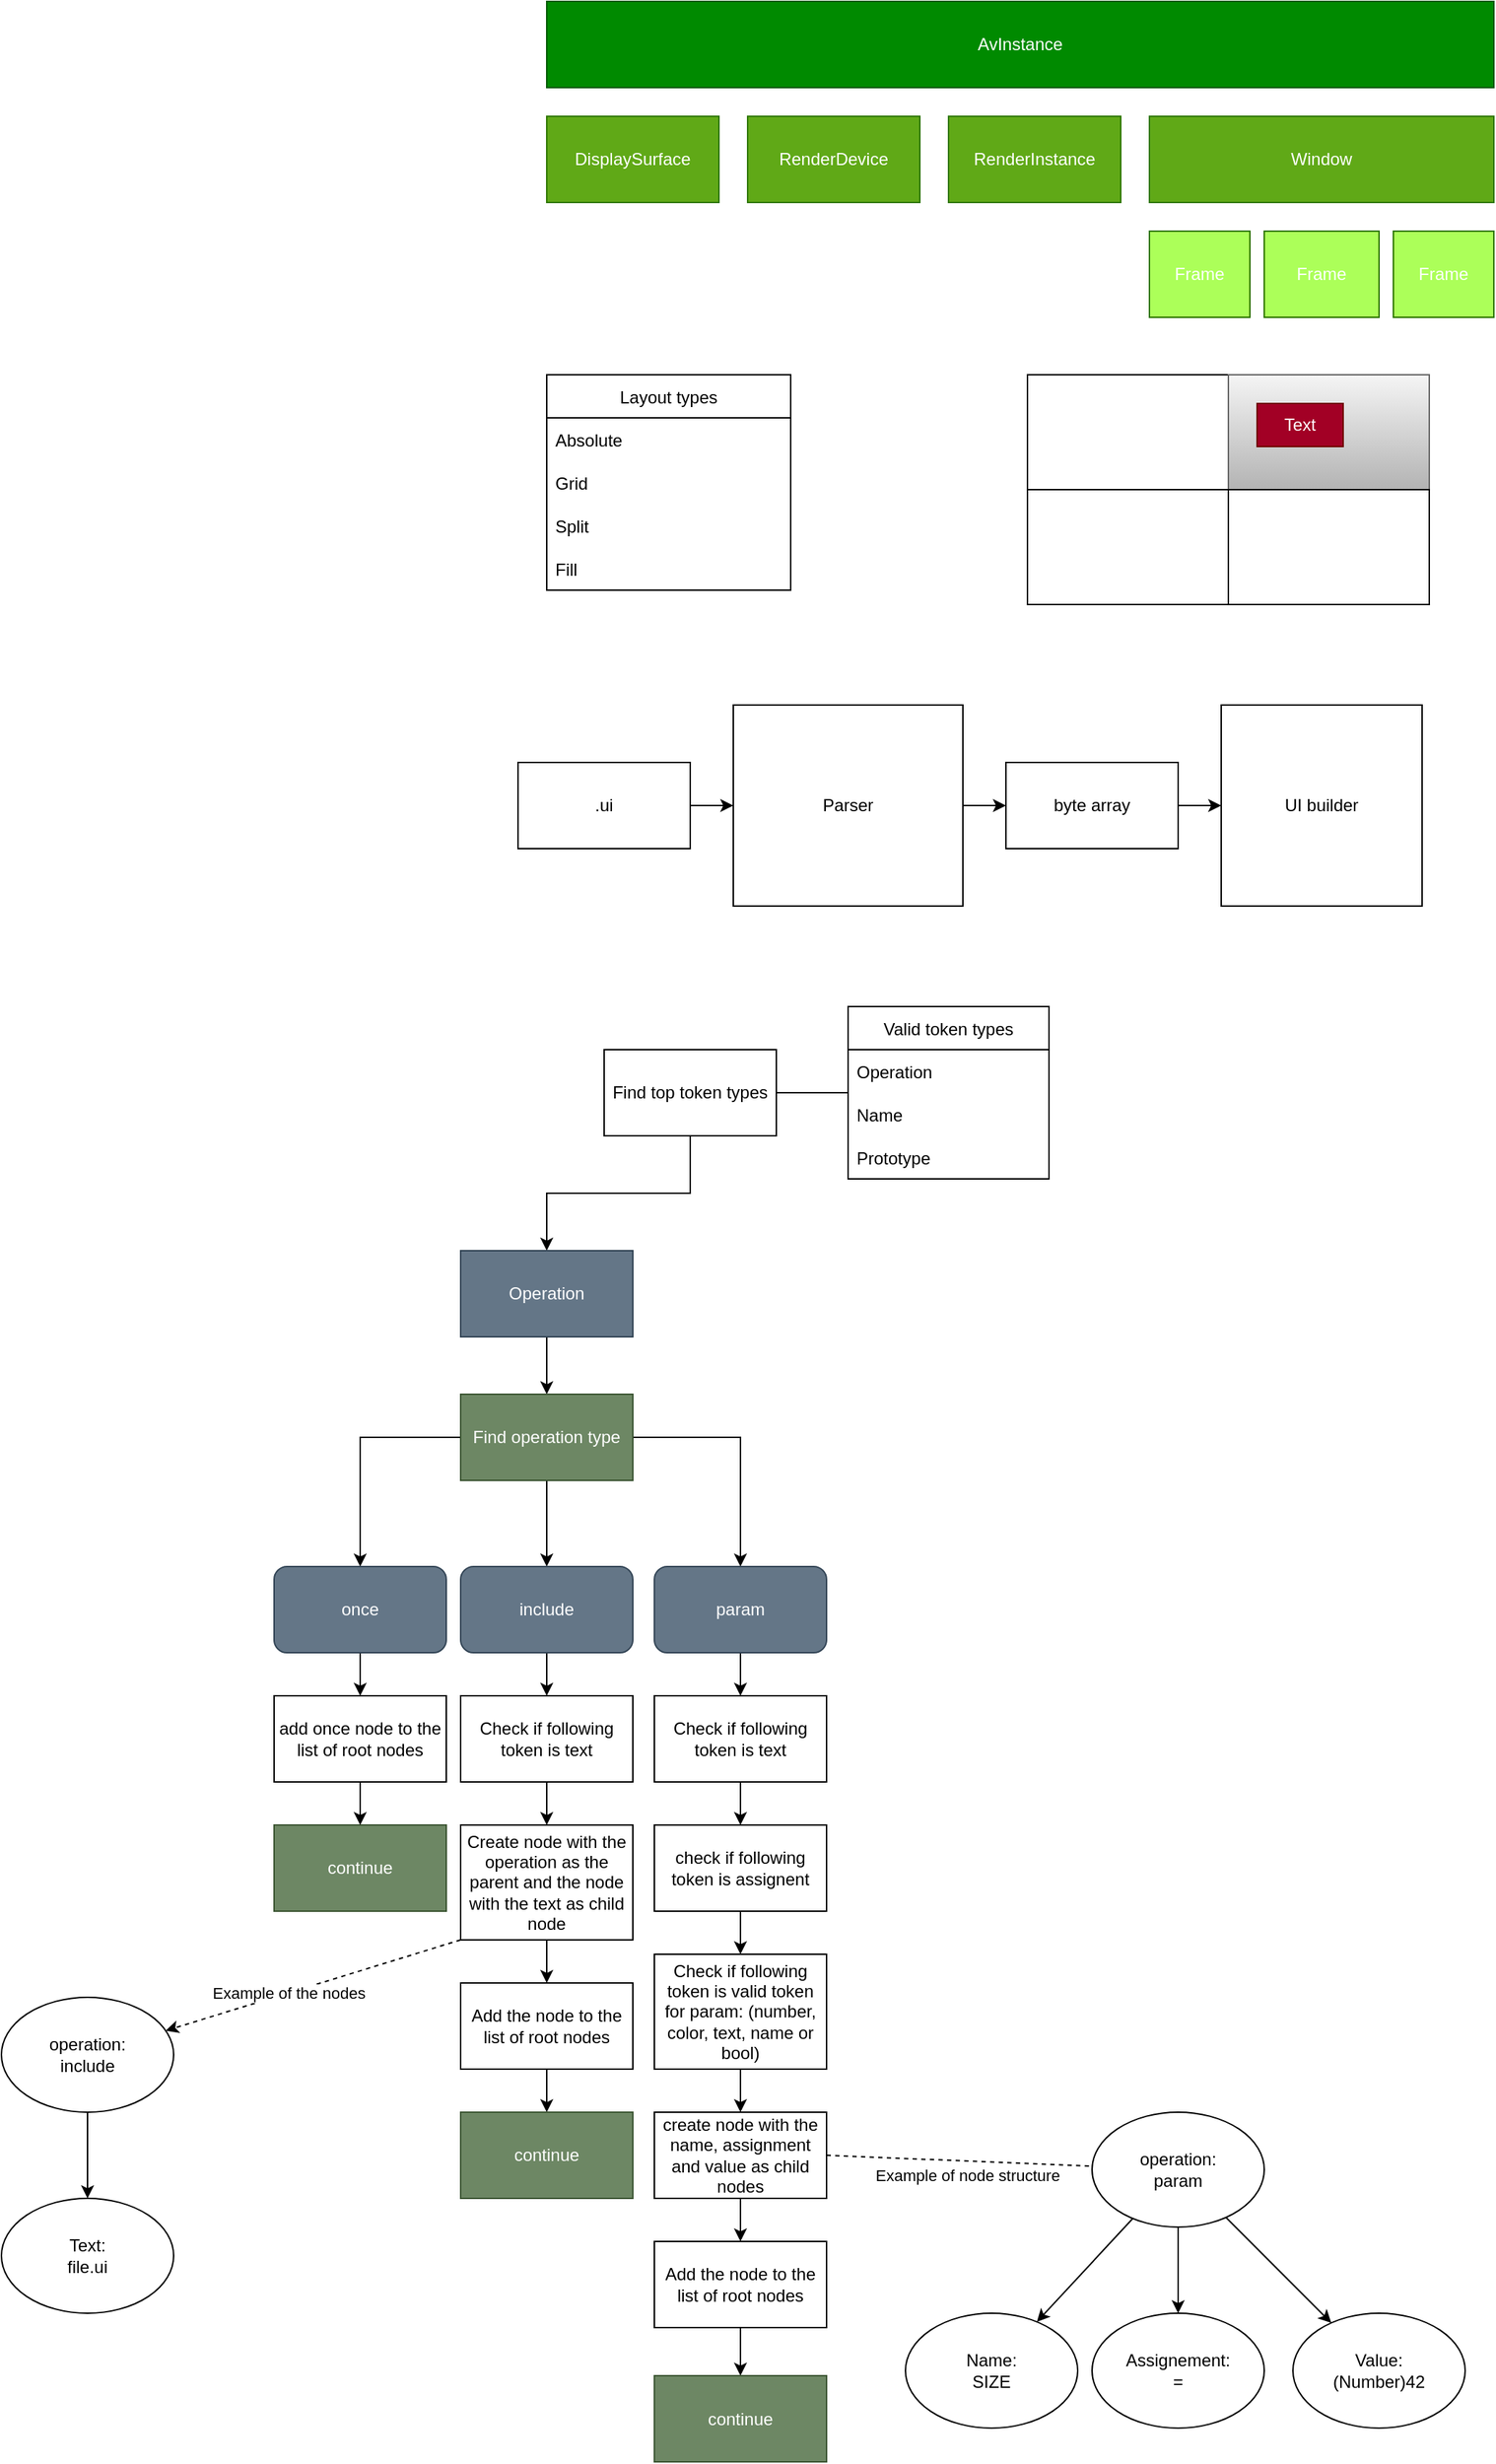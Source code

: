 <mxfile version="15.8.7" type="device"><diagram id="zrq5PWK3RwtQAuNaodZj" name="Page-1"><mxGraphModel dx="1865" dy="649" grid="1" gridSize="10" guides="1" tooltips="1" connect="1" arrows="1" fold="1" page="1" pageScale="1" pageWidth="827" pageHeight="1169" math="0" shadow="0"><root><mxCell id="0"/><mxCell id="1" parent="0"/><mxCell id="6_k5p3TVEeheKB6pSogj-1" value="DisplaySurface" style="rounded=0;whiteSpace=wrap;html=1;fillColor=#60a917;fontColor=#ffffff;strokeColor=#2D7600;" parent="1" vertex="1"><mxGeometry x="100" y="120" width="120" height="60" as="geometry"/></mxCell><mxCell id="6_k5p3TVEeheKB6pSogj-2" value="RenderDevice" style="rounded=0;whiteSpace=wrap;html=1;fillColor=#60a917;fontColor=#ffffff;strokeColor=#2D7600;" parent="1" vertex="1"><mxGeometry x="240" y="120" width="120" height="60" as="geometry"/></mxCell><mxCell id="6_k5p3TVEeheKB6pSogj-3" value="AvInstance" style="rounded=0;whiteSpace=wrap;html=1;fillColor=#008a00;fontColor=#ffffff;strokeColor=#005700;" parent="1" vertex="1"><mxGeometry x="100" y="40" width="660" height="60" as="geometry"/></mxCell><mxCell id="6_k5p3TVEeheKB6pSogj-4" value="RenderInstance" style="rounded=0;whiteSpace=wrap;html=1;fillColor=#60a917;fontColor=#ffffff;strokeColor=#2D7600;" parent="1" vertex="1"><mxGeometry x="380" y="120" width="120" height="60" as="geometry"/></mxCell><mxCell id="6_k5p3TVEeheKB6pSogj-5" value="Window" style="rounded=0;whiteSpace=wrap;html=1;fillColor=#60a917;fontColor=#ffffff;strokeColor=#2D7600;" parent="1" vertex="1"><mxGeometry x="520" y="120" width="240" height="60" as="geometry"/></mxCell><mxCell id="6_k5p3TVEeheKB6pSogj-6" value="Frame" style="rounded=0;whiteSpace=wrap;html=1;fillColor=#ACFF59;strokeColor=#2D7600;fontColor=#ffffff;" parent="1" vertex="1"><mxGeometry x="520" y="200" width="70" height="60" as="geometry"/></mxCell><mxCell id="6_k5p3TVEeheKB6pSogj-7" value="Frame" style="rounded=0;whiteSpace=wrap;html=1;fillColor=#ACFF59;strokeColor=#2D7600;fontColor=#ffffff;" parent="1" vertex="1"><mxGeometry x="600" y="200" width="80" height="60" as="geometry"/></mxCell><mxCell id="6_k5p3TVEeheKB6pSogj-8" value="Frame" style="rounded=0;whiteSpace=wrap;html=1;fillColor=#ACFF59;strokeColor=#2D7600;fontColor=#ffffff;" parent="1" vertex="1"><mxGeometry x="690" y="200" width="70" height="60" as="geometry"/></mxCell><mxCell id="6_k5p3TVEeheKB6pSogj-24" value="Layout types" style="swimlane;fontStyle=0;childLayout=stackLayout;horizontal=1;startSize=30;horizontalStack=0;resizeParent=1;resizeParentMax=0;resizeLast=0;collapsible=1;marginBottom=0;fillColor=default;" parent="1" vertex="1"><mxGeometry x="100" y="300" width="170" height="150" as="geometry"><mxRectangle x="60" y="670" width="100" height="30" as="alternateBounds"/></mxGeometry></mxCell><mxCell id="6_k5p3TVEeheKB6pSogj-25" value="Absolute" style="text;strokeColor=none;fillColor=none;align=left;verticalAlign=middle;spacingLeft=4;spacingRight=4;overflow=hidden;points=[[0,0.5],[1,0.5]];portConstraint=eastwest;rotatable=0;" parent="6_k5p3TVEeheKB6pSogj-24" vertex="1"><mxGeometry y="30" width="170" height="30" as="geometry"/></mxCell><mxCell id="6_k5p3TVEeheKB6pSogj-26" value="Grid" style="text;strokeColor=none;fillColor=none;align=left;verticalAlign=middle;spacingLeft=4;spacingRight=4;overflow=hidden;points=[[0,0.5],[1,0.5]];portConstraint=eastwest;rotatable=0;" parent="6_k5p3TVEeheKB6pSogj-24" vertex="1"><mxGeometry y="60" width="170" height="30" as="geometry"/></mxCell><mxCell id="6_k5p3TVEeheKB6pSogj-27" value="Split" style="text;strokeColor=none;fillColor=none;align=left;verticalAlign=middle;spacingLeft=4;spacingRight=4;overflow=hidden;points=[[0,0.5],[1,0.5]];portConstraint=eastwest;rotatable=0;" parent="6_k5p3TVEeheKB6pSogj-24" vertex="1"><mxGeometry y="90" width="170" height="30" as="geometry"/></mxCell><mxCell id="wnS7Uzxtj-CIcxeQYYVJ-1" value="Fill" style="text;strokeColor=none;fillColor=none;align=left;verticalAlign=middle;spacingLeft=4;spacingRight=4;overflow=hidden;points=[[0,0.5],[1,0.5]];portConstraint=eastwest;rotatable=0;" parent="6_k5p3TVEeheKB6pSogj-24" vertex="1"><mxGeometry y="120" width="170" height="30" as="geometry"/></mxCell><mxCell id="6_k5p3TVEeheKB6pSogj-32" style="edgeStyle=orthogonalEdgeStyle;rounded=0;orthogonalLoop=1;jettySize=auto;html=1;" parent="1" source="6_k5p3TVEeheKB6pSogj-28" target="6_k5p3TVEeheKB6pSogj-29" edge="1"><mxGeometry relative="1" as="geometry"/></mxCell><mxCell id="6_k5p3TVEeheKB6pSogj-28" value=".ui" style="rounded=0;whiteSpace=wrap;html=1;fillColor=default;" parent="1" vertex="1"><mxGeometry x="80" y="570" width="120" height="60" as="geometry"/></mxCell><mxCell id="6_k5p3TVEeheKB6pSogj-33" style="edgeStyle=orthogonalEdgeStyle;rounded=0;orthogonalLoop=1;jettySize=auto;html=1;entryX=0;entryY=0.5;entryDx=0;entryDy=0;" parent="1" source="6_k5p3TVEeheKB6pSogj-29" target="6_k5p3TVEeheKB6pSogj-30" edge="1"><mxGeometry relative="1" as="geometry"/></mxCell><mxCell id="6_k5p3TVEeheKB6pSogj-29" value="Parser" style="rounded=0;whiteSpace=wrap;html=1;fillColor=default;" parent="1" vertex="1"><mxGeometry x="230" y="530" width="160" height="140" as="geometry"/></mxCell><mxCell id="6_k5p3TVEeheKB6pSogj-34" style="edgeStyle=orthogonalEdgeStyle;rounded=0;orthogonalLoop=1;jettySize=auto;html=1;entryX=0;entryY=0.5;entryDx=0;entryDy=0;" parent="1" source="6_k5p3TVEeheKB6pSogj-30" target="6_k5p3TVEeheKB6pSogj-31" edge="1"><mxGeometry relative="1" as="geometry"/></mxCell><mxCell id="6_k5p3TVEeheKB6pSogj-30" value="byte array" style="rounded=0;whiteSpace=wrap;html=1;fillColor=default;" parent="1" vertex="1"><mxGeometry x="420" y="570" width="120" height="60" as="geometry"/></mxCell><mxCell id="6_k5p3TVEeheKB6pSogj-31" value="UI builder" style="whiteSpace=wrap;html=1;aspect=fixed;fillColor=default;" parent="1" vertex="1"><mxGeometry x="570" y="530" width="140" height="140" as="geometry"/></mxCell><mxCell id="6_k5p3TVEeheKB6pSogj-35" value="" style="rounded=0;whiteSpace=wrap;html=1;fillColor=default;" parent="1" vertex="1"><mxGeometry x="435" y="300" width="280" height="160" as="geometry"/></mxCell><mxCell id="6_k5p3TVEeheKB6pSogj-36" value="" style="rounded=0;whiteSpace=wrap;html=1;fillColor=default;" parent="1" vertex="1"><mxGeometry x="435" y="300" width="140" height="80" as="geometry"/></mxCell><mxCell id="6_k5p3TVEeheKB6pSogj-37" value="" style="rounded=0;whiteSpace=wrap;html=1;fillColor=#f5f5f5;strokeColor=#666666;gradientColor=#b3b3b3;" parent="1" vertex="1"><mxGeometry x="575" y="300" width="140" height="80" as="geometry"/></mxCell><mxCell id="6_k5p3TVEeheKB6pSogj-38" value="" style="rounded=0;whiteSpace=wrap;html=1;fillColor=default;" parent="1" vertex="1"><mxGeometry x="435" y="380" width="140" height="80" as="geometry"/></mxCell><mxCell id="6_k5p3TVEeheKB6pSogj-39" value="" style="rounded=0;whiteSpace=wrap;html=1;fillColor=default;" parent="1" vertex="1"><mxGeometry x="575" y="380" width="140" height="80" as="geometry"/></mxCell><mxCell id="6_k5p3TVEeheKB6pSogj-40" value="Text" style="rounded=0;whiteSpace=wrap;html=1;fillColor=#a20025;fontColor=#ffffff;strokeColor=#6F0000;" parent="1" vertex="1"><mxGeometry x="595" y="320" width="60" height="30" as="geometry"/></mxCell><mxCell id="P0fYHgcVu8Wj8CWyd-gP-6" style="edgeStyle=orthogonalEdgeStyle;rounded=0;orthogonalLoop=1;jettySize=auto;html=1;endArrow=none;endFill=0;" parent="1" source="P0fYHgcVu8Wj8CWyd-gP-1" target="P0fYHgcVu8Wj8CWyd-gP-2" edge="1"><mxGeometry relative="1" as="geometry"/></mxCell><mxCell id="P0fYHgcVu8Wj8CWyd-gP-9" value="" style="edgeStyle=orthogonalEdgeStyle;rounded=0;orthogonalLoop=1;jettySize=auto;html=1;endArrow=classic;endFill=1;" parent="1" source="P0fYHgcVu8Wj8CWyd-gP-1" target="P0fYHgcVu8Wj8CWyd-gP-8" edge="1"><mxGeometry relative="1" as="geometry"/></mxCell><mxCell id="P0fYHgcVu8Wj8CWyd-gP-1" value="Find top token types" style="rounded=0;whiteSpace=wrap;html=1;" parent="1" vertex="1"><mxGeometry x="140" y="770" width="120" height="60" as="geometry"/></mxCell><mxCell id="P0fYHgcVu8Wj8CWyd-gP-2" value="Valid token types" style="swimlane;fontStyle=0;childLayout=stackLayout;horizontal=1;startSize=30;horizontalStack=0;resizeParent=1;resizeParentMax=0;resizeLast=0;collapsible=1;marginBottom=0;" parent="1" vertex="1"><mxGeometry x="310" y="740" width="140" height="120" as="geometry"/></mxCell><mxCell id="P0fYHgcVu8Wj8CWyd-gP-3" value="Operation" style="text;strokeColor=none;fillColor=none;align=left;verticalAlign=middle;spacingLeft=4;spacingRight=4;overflow=hidden;points=[[0,0.5],[1,0.5]];portConstraint=eastwest;rotatable=0;" parent="P0fYHgcVu8Wj8CWyd-gP-2" vertex="1"><mxGeometry y="30" width="140" height="30" as="geometry"/></mxCell><mxCell id="P0fYHgcVu8Wj8CWyd-gP-4" value="Name" style="text;strokeColor=none;fillColor=none;align=left;verticalAlign=middle;spacingLeft=4;spacingRight=4;overflow=hidden;points=[[0,0.5],[1,0.5]];portConstraint=eastwest;rotatable=0;" parent="P0fYHgcVu8Wj8CWyd-gP-2" vertex="1"><mxGeometry y="60" width="140" height="30" as="geometry"/></mxCell><mxCell id="P0fYHgcVu8Wj8CWyd-gP-5" value="Prototype" style="text;strokeColor=none;fillColor=none;align=left;verticalAlign=middle;spacingLeft=4;spacingRight=4;overflow=hidden;points=[[0,0.5],[1,0.5]];portConstraint=eastwest;rotatable=0;" parent="P0fYHgcVu8Wj8CWyd-gP-2" vertex="1"><mxGeometry y="90" width="140" height="30" as="geometry"/></mxCell><mxCell id="P0fYHgcVu8Wj8CWyd-gP-11" style="edgeStyle=orthogonalEdgeStyle;rounded=0;orthogonalLoop=1;jettySize=auto;html=1;endArrow=classic;endFill=1;" parent="1" source="P0fYHgcVu8Wj8CWyd-gP-8" target="P0fYHgcVu8Wj8CWyd-gP-10" edge="1"><mxGeometry relative="1" as="geometry"/></mxCell><mxCell id="P0fYHgcVu8Wj8CWyd-gP-8" value="Operation" style="whiteSpace=wrap;html=1;rounded=0;fillColor=#647687;fontColor=#ffffff;strokeColor=#314354;" parent="1" vertex="1"><mxGeometry x="40" y="910" width="120" height="60" as="geometry"/></mxCell><mxCell id="P0fYHgcVu8Wj8CWyd-gP-18" style="edgeStyle=orthogonalEdgeStyle;rounded=0;orthogonalLoop=1;jettySize=auto;html=1;endArrow=classic;endFill=1;" parent="1" source="P0fYHgcVu8Wj8CWyd-gP-10" target="P0fYHgcVu8Wj8CWyd-gP-17" edge="1"><mxGeometry relative="1" as="geometry"/></mxCell><mxCell id="TP9UOpEfV4ep4ANxaHOA-2" style="edgeStyle=orthogonalEdgeStyle;rounded=0;orthogonalLoop=1;jettySize=auto;html=1;entryX=0.5;entryY=0;entryDx=0;entryDy=0;" edge="1" parent="1" source="P0fYHgcVu8Wj8CWyd-gP-10" target="TP9UOpEfV4ep4ANxaHOA-1"><mxGeometry relative="1" as="geometry"/></mxCell><mxCell id="TP9UOpEfV4ep4ANxaHOA-31" style="edgeStyle=orthogonalEdgeStyle;rounded=0;orthogonalLoop=1;jettySize=auto;html=1;" edge="1" parent="1" source="P0fYHgcVu8Wj8CWyd-gP-10" target="TP9UOpEfV4ep4ANxaHOA-19"><mxGeometry relative="1" as="geometry"/></mxCell><mxCell id="P0fYHgcVu8Wj8CWyd-gP-10" value="Find operation type" style="rounded=0;whiteSpace=wrap;html=1;fillColor=#6d8764;fontColor=#ffffff;strokeColor=#3A5431;" parent="1" vertex="1"><mxGeometry x="40" y="1010" width="120" height="60" as="geometry"/></mxCell><mxCell id="TP9UOpEfV4ep4ANxaHOA-27" style="edgeStyle=orthogonalEdgeStyle;rounded=0;orthogonalLoop=1;jettySize=auto;html=1;entryX=0.5;entryY=0;entryDx=0;entryDy=0;" edge="1" parent="1" source="P0fYHgcVu8Wj8CWyd-gP-17" target="TP9UOpEfV4ep4ANxaHOA-24"><mxGeometry relative="1" as="geometry"/></mxCell><mxCell id="P0fYHgcVu8Wj8CWyd-gP-17" value="once" style="rounded=1;whiteSpace=wrap;html=1;fillColor=#647687;shadow=0;sketch=0;glass=0;fontColor=#ffffff;strokeColor=#314354;" parent="1" vertex="1"><mxGeometry x="-90" y="1130" width="120" height="60" as="geometry"/></mxCell><mxCell id="TP9UOpEfV4ep4ANxaHOA-4" style="edgeStyle=orthogonalEdgeStyle;rounded=0;orthogonalLoop=1;jettySize=auto;html=1;" edge="1" parent="1" source="TP9UOpEfV4ep4ANxaHOA-1" target="TP9UOpEfV4ep4ANxaHOA-3"><mxGeometry relative="1" as="geometry"/></mxCell><mxCell id="TP9UOpEfV4ep4ANxaHOA-1" value="include" style="rounded=1;whiteSpace=wrap;html=1;fillColor=#647687;fontColor=#ffffff;strokeColor=#314354;" vertex="1" parent="1"><mxGeometry x="40" y="1130" width="120" height="60" as="geometry"/></mxCell><mxCell id="TP9UOpEfV4ep4ANxaHOA-7" style="edgeStyle=orthogonalEdgeStyle;rounded=0;orthogonalLoop=1;jettySize=auto;html=1;" edge="1" parent="1" source="TP9UOpEfV4ep4ANxaHOA-3" target="TP9UOpEfV4ep4ANxaHOA-5"><mxGeometry relative="1" as="geometry"/></mxCell><mxCell id="TP9UOpEfV4ep4ANxaHOA-3" value="Check if following token is text" style="rounded=0;whiteSpace=wrap;html=1;" vertex="1" parent="1"><mxGeometry x="40" y="1220" width="120" height="60" as="geometry"/></mxCell><mxCell id="TP9UOpEfV4ep4ANxaHOA-11" style="edgeStyle=orthogonalEdgeStyle;rounded=0;orthogonalLoop=1;jettySize=auto;html=1;" edge="1" parent="1" source="TP9UOpEfV4ep4ANxaHOA-5" target="TP9UOpEfV4ep4ANxaHOA-8"><mxGeometry relative="1" as="geometry"/></mxCell><mxCell id="TP9UOpEfV4ep4ANxaHOA-5" value="Create node with the operation as the parent and the node with the text as child node" style="rounded=0;whiteSpace=wrap;html=1;" vertex="1" parent="1"><mxGeometry x="40" y="1310" width="120" height="80" as="geometry"/></mxCell><mxCell id="TP9UOpEfV4ep4ANxaHOA-18" style="edgeStyle=orthogonalEdgeStyle;rounded=0;orthogonalLoop=1;jettySize=auto;html=1;" edge="1" parent="1" source="TP9UOpEfV4ep4ANxaHOA-8" target="TP9UOpEfV4ep4ANxaHOA-16"><mxGeometry relative="1" as="geometry"/></mxCell><mxCell id="TP9UOpEfV4ep4ANxaHOA-8" value="Add the node to the list of root nodes" style="rounded=0;whiteSpace=wrap;html=1;shadow=0;glass=0;sketch=0;fillColor=default;gradientColor=none;" vertex="1" parent="1"><mxGeometry x="40" y="1420" width="120" height="60" as="geometry"/></mxCell><mxCell id="TP9UOpEfV4ep4ANxaHOA-14" value="continue" style="rounded=0;whiteSpace=wrap;html=1;shadow=0;glass=0;sketch=0;fillColor=#6d8764;fontColor=#ffffff;strokeColor=#3A5431;" vertex="1" parent="1"><mxGeometry x="-90" y="1310" width="120" height="60" as="geometry"/></mxCell><mxCell id="TP9UOpEfV4ep4ANxaHOA-16" value="continue" style="rounded=0;whiteSpace=wrap;html=1;shadow=0;glass=0;sketch=0;fillColor=#6d8764;fontColor=#ffffff;strokeColor=#3A5431;" vertex="1" parent="1"><mxGeometry x="40" y="1510" width="120" height="60" as="geometry"/></mxCell><mxCell id="TP9UOpEfV4ep4ANxaHOA-33" style="edgeStyle=orthogonalEdgeStyle;rounded=0;orthogonalLoop=1;jettySize=auto;html=1;" edge="1" parent="1" source="TP9UOpEfV4ep4ANxaHOA-19" target="TP9UOpEfV4ep4ANxaHOA-32"><mxGeometry relative="1" as="geometry"/></mxCell><mxCell id="TP9UOpEfV4ep4ANxaHOA-19" value="param" style="rounded=1;whiteSpace=wrap;html=1;shadow=0;glass=0;sketch=0;fillColor=#647687;fontColor=#ffffff;strokeColor=#314354;" vertex="1" parent="1"><mxGeometry x="175" y="1130" width="120" height="60" as="geometry"/></mxCell><mxCell id="TP9UOpEfV4ep4ANxaHOA-22" style="edgeStyle=orthogonalEdgeStyle;rounded=0;orthogonalLoop=1;jettySize=auto;html=1;entryX=0.5;entryY=0;entryDx=0;entryDy=0;" edge="1" parent="1" source="TP9UOpEfV4ep4ANxaHOA-20" target="TP9UOpEfV4ep4ANxaHOA-21"><mxGeometry relative="1" as="geometry"/></mxCell><mxCell id="TP9UOpEfV4ep4ANxaHOA-20" value="operation:&lt;br&gt;include" style="ellipse;whiteSpace=wrap;html=1;rounded=1;shadow=0;glass=0;sketch=0;fillColor=default;gradientColor=none;" vertex="1" parent="1"><mxGeometry x="-280" y="1430" width="120" height="80" as="geometry"/></mxCell><mxCell id="TP9UOpEfV4ep4ANxaHOA-21" value="Text:&lt;br&gt;file.ui" style="ellipse;whiteSpace=wrap;html=1;rounded=1;shadow=0;glass=0;sketch=0;fillColor=default;gradientColor=none;" vertex="1" parent="1"><mxGeometry x="-280" y="1570" width="120" height="80" as="geometry"/></mxCell><mxCell id="TP9UOpEfV4ep4ANxaHOA-29" style="edgeStyle=orthogonalEdgeStyle;rounded=0;orthogonalLoop=1;jettySize=auto;html=1;entryX=0.5;entryY=0;entryDx=0;entryDy=0;" edge="1" parent="1" source="TP9UOpEfV4ep4ANxaHOA-24" target="TP9UOpEfV4ep4ANxaHOA-14"><mxGeometry relative="1" as="geometry"/></mxCell><mxCell id="TP9UOpEfV4ep4ANxaHOA-24" value="add once node to the list of root nodes" style="rounded=0;whiteSpace=wrap;html=1;shadow=0;glass=0;sketch=0;fillColor=default;gradientColor=none;" vertex="1" parent="1"><mxGeometry x="-90" y="1220" width="120" height="60" as="geometry"/></mxCell><mxCell id="TP9UOpEfV4ep4ANxaHOA-26" value="" style="endArrow=classic;html=1;rounded=0;exitX=0;exitY=1;exitDx=0;exitDy=0;dashed=1;" edge="1" parent="1" source="TP9UOpEfV4ep4ANxaHOA-5" target="TP9UOpEfV4ep4ANxaHOA-20"><mxGeometry width="50" height="50" relative="1" as="geometry"><mxPoint x="-50" y="1520" as="sourcePoint"/><mxPoint y="1470" as="targetPoint"/></mxGeometry></mxCell><mxCell id="TP9UOpEfV4ep4ANxaHOA-30" value="Example of the nodes" style="edgeLabel;html=1;align=center;verticalAlign=middle;resizable=0;points=[];" vertex="1" connectable="0" parent="TP9UOpEfV4ep4ANxaHOA-26"><mxGeometry x="0.169" relative="1" as="geometry"><mxPoint as="offset"/></mxGeometry></mxCell><mxCell id="TP9UOpEfV4ep4ANxaHOA-38" style="edgeStyle=orthogonalEdgeStyle;rounded=0;orthogonalLoop=1;jettySize=auto;html=1;" edge="1" parent="1" source="TP9UOpEfV4ep4ANxaHOA-32" target="TP9UOpEfV4ep4ANxaHOA-37"><mxGeometry relative="1" as="geometry"/></mxCell><mxCell id="TP9UOpEfV4ep4ANxaHOA-32" value="Check if following token is text" style="rounded=0;whiteSpace=wrap;html=1;shadow=0;glass=0;sketch=0;fillColor=default;gradientColor=none;" vertex="1" parent="1"><mxGeometry x="175" y="1220" width="120" height="60" as="geometry"/></mxCell><mxCell id="TP9UOpEfV4ep4ANxaHOA-43" value="" style="edgeStyle=orthogonalEdgeStyle;rounded=0;orthogonalLoop=1;jettySize=auto;html=1;" edge="1" parent="1" source="TP9UOpEfV4ep4ANxaHOA-35" target="TP9UOpEfV4ep4ANxaHOA-40"><mxGeometry relative="1" as="geometry"/></mxCell><mxCell id="TP9UOpEfV4ep4ANxaHOA-35" value="Check if following token is valid token for param: (number, color, text, name or bool)" style="rounded=0;whiteSpace=wrap;html=1;shadow=0;glass=0;sketch=0;fillColor=default;gradientColor=none;" vertex="1" parent="1"><mxGeometry x="175" y="1400" width="120" height="80" as="geometry"/></mxCell><mxCell id="TP9UOpEfV4ep4ANxaHOA-39" style="edgeStyle=orthogonalEdgeStyle;rounded=0;orthogonalLoop=1;jettySize=auto;html=1;entryX=0.5;entryY=0;entryDx=0;entryDy=0;" edge="1" parent="1" source="TP9UOpEfV4ep4ANxaHOA-37" target="TP9UOpEfV4ep4ANxaHOA-35"><mxGeometry relative="1" as="geometry"/></mxCell><mxCell id="TP9UOpEfV4ep4ANxaHOA-37" value="check if following token is assignent" style="rounded=0;whiteSpace=wrap;html=1;shadow=0;glass=0;sketch=0;fillColor=default;gradientColor=none;" vertex="1" parent="1"><mxGeometry x="175" y="1310" width="120" height="60" as="geometry"/></mxCell><mxCell id="TP9UOpEfV4ep4ANxaHOA-44" value="" style="edgeStyle=orthogonalEdgeStyle;rounded=0;orthogonalLoop=1;jettySize=auto;html=1;" edge="1" parent="1" source="TP9UOpEfV4ep4ANxaHOA-40" target="TP9UOpEfV4ep4ANxaHOA-41"><mxGeometry relative="1" as="geometry"/></mxCell><mxCell id="TP9UOpEfV4ep4ANxaHOA-40" value="create node with the name, assignment and value as child nodes" style="rounded=0;whiteSpace=wrap;html=1;shadow=0;glass=0;sketch=0;fillColor=default;gradientColor=none;" vertex="1" parent="1"><mxGeometry x="175" y="1510" width="120" height="60" as="geometry"/></mxCell><mxCell id="TP9UOpEfV4ep4ANxaHOA-46" value="" style="edgeStyle=orthogonalEdgeStyle;rounded=0;orthogonalLoop=1;jettySize=auto;html=1;" edge="1" parent="1" source="TP9UOpEfV4ep4ANxaHOA-41" target="TP9UOpEfV4ep4ANxaHOA-45"><mxGeometry relative="1" as="geometry"/></mxCell><mxCell id="TP9UOpEfV4ep4ANxaHOA-41" value="Add the node to the list of root nodes" style="rounded=0;whiteSpace=wrap;html=1;shadow=0;glass=0;sketch=0;fillColor=default;gradientColor=none;" vertex="1" parent="1"><mxGeometry x="175" y="1600" width="120" height="60" as="geometry"/></mxCell><mxCell id="TP9UOpEfV4ep4ANxaHOA-45" value="continue" style="rounded=0;whiteSpace=wrap;html=1;shadow=0;glass=0;sketch=0;fillColor=#6d8764;fontColor=#ffffff;strokeColor=#3A5431;" vertex="1" parent="1"><mxGeometry x="175" y="1693.5" width="120" height="60" as="geometry"/></mxCell><mxCell id="TP9UOpEfV4ep4ANxaHOA-47" value="operation:&lt;br&gt;param" style="ellipse;whiteSpace=wrap;html=1;rounded=1;shadow=0;glass=0;sketch=0;fillColor=default;gradientColor=none;" vertex="1" parent="1"><mxGeometry x="480" y="1510" width="120" height="80" as="geometry"/></mxCell><mxCell id="TP9UOpEfV4ep4ANxaHOA-48" value="Name:&lt;br&gt;SIZE" style="ellipse;whiteSpace=wrap;html=1;rounded=1;shadow=0;glass=0;sketch=0;fillColor=default;gradientColor=none;" vertex="1" parent="1"><mxGeometry x="350" y="1650" width="120" height="80" as="geometry"/></mxCell><mxCell id="TP9UOpEfV4ep4ANxaHOA-49" value="" style="endArrow=classic;html=1;rounded=0;" edge="1" parent="1" source="TP9UOpEfV4ep4ANxaHOA-47" target="TP9UOpEfV4ep4ANxaHOA-48"><mxGeometry width="50" height="50" relative="1" as="geometry"><mxPoint x="510" y="1670" as="sourcePoint"/><mxPoint x="560" y="1620" as="targetPoint"/></mxGeometry></mxCell><mxCell id="TP9UOpEfV4ep4ANxaHOA-50" value="Assignement:&lt;br&gt;=" style="ellipse;whiteSpace=wrap;html=1;rounded=1;shadow=0;glass=0;sketch=0;fillColor=default;gradientColor=none;" vertex="1" parent="1"><mxGeometry x="480" y="1650" width="120" height="80" as="geometry"/></mxCell><mxCell id="TP9UOpEfV4ep4ANxaHOA-51" value="" style="endArrow=classic;html=1;rounded=0;" edge="1" parent="1" source="TP9UOpEfV4ep4ANxaHOA-47" target="TP9UOpEfV4ep4ANxaHOA-50"><mxGeometry width="50" height="50" relative="1" as="geometry"><mxPoint x="630" y="1620" as="sourcePoint"/><mxPoint x="680" y="1570" as="targetPoint"/></mxGeometry></mxCell><mxCell id="TP9UOpEfV4ep4ANxaHOA-52" value="Value:&lt;br&gt;(Number)42" style="ellipse;whiteSpace=wrap;html=1;rounded=1;shadow=0;glass=0;sketch=0;fillColor=default;gradientColor=none;" vertex="1" parent="1"><mxGeometry x="620" y="1650" width="120" height="80" as="geometry"/></mxCell><mxCell id="TP9UOpEfV4ep4ANxaHOA-53" value="" style="endArrow=classic;html=1;rounded=0;" edge="1" parent="1" source="TP9UOpEfV4ep4ANxaHOA-47" target="TP9UOpEfV4ep4ANxaHOA-52"><mxGeometry width="50" height="50" relative="1" as="geometry"><mxPoint x="640" y="1580" as="sourcePoint"/><mxPoint x="690" y="1530" as="targetPoint"/></mxGeometry></mxCell><mxCell id="TP9UOpEfV4ep4ANxaHOA-54" value="" style="endArrow=none;dashed=1;html=1;rounded=0;exitX=1;exitY=0.5;exitDx=0;exitDy=0;" edge="1" parent="1" source="TP9UOpEfV4ep4ANxaHOA-40" target="TP9UOpEfV4ep4ANxaHOA-47"><mxGeometry width="50" height="50" relative="1" as="geometry"><mxPoint x="420" y="1320" as="sourcePoint"/><mxPoint x="470" y="1270" as="targetPoint"/></mxGeometry></mxCell><mxCell id="TP9UOpEfV4ep4ANxaHOA-55" value="Example of node structure" style="edgeLabel;html=1;align=center;verticalAlign=middle;resizable=0;points=[];" vertex="1" connectable="0" parent="TP9UOpEfV4ep4ANxaHOA-54"><mxGeometry x="0.39" y="-2" relative="1" as="geometry"><mxPoint x="-31" y="6" as="offset"/></mxGeometry></mxCell></root></mxGraphModel></diagram></mxfile>